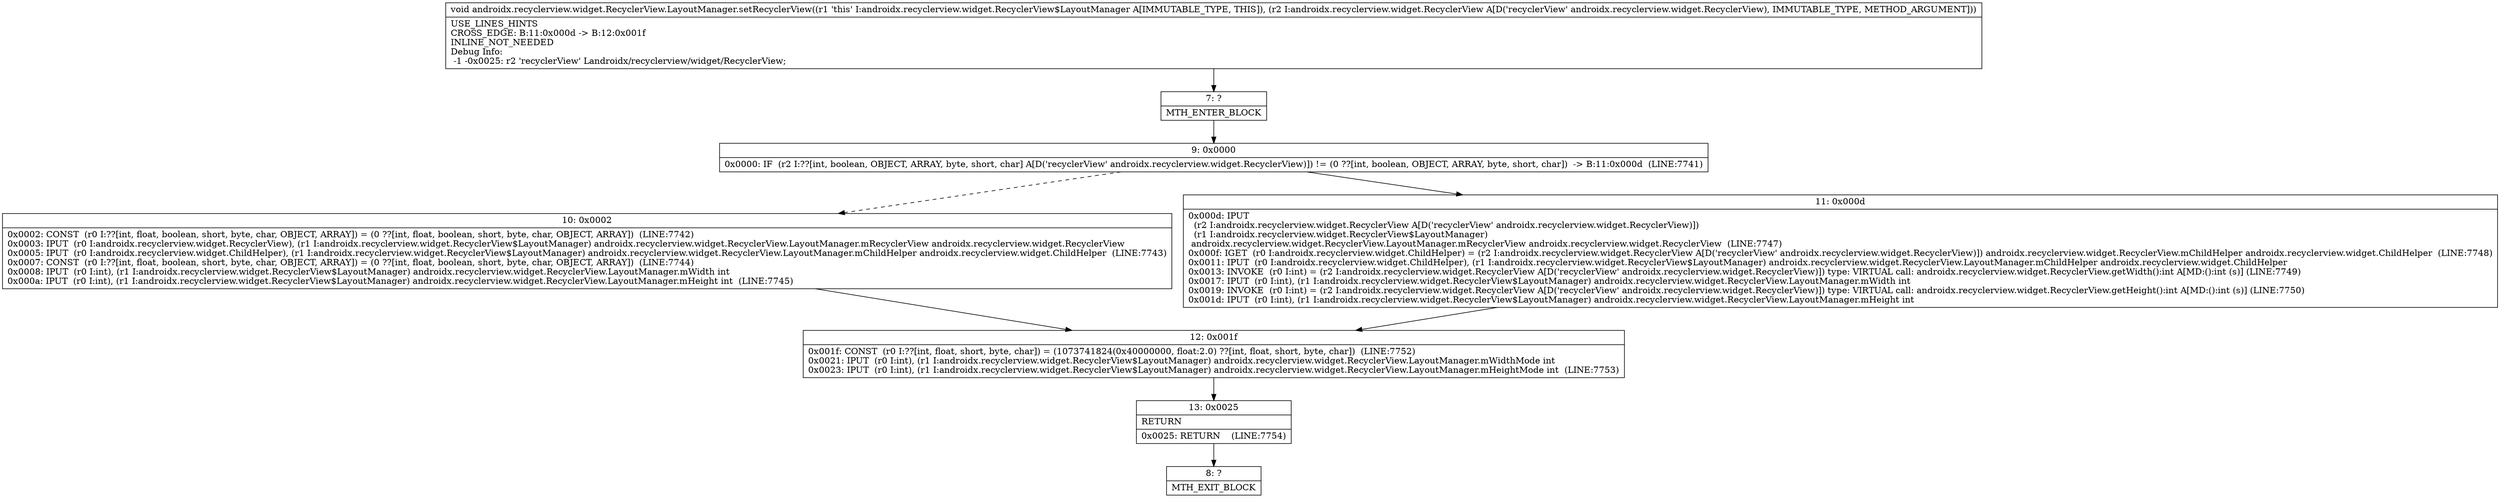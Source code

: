 digraph "CFG forandroidx.recyclerview.widget.RecyclerView.LayoutManager.setRecyclerView(Landroidx\/recyclerview\/widget\/RecyclerView;)V" {
Node_7 [shape=record,label="{7\:\ ?|MTH_ENTER_BLOCK\l}"];
Node_9 [shape=record,label="{9\:\ 0x0000|0x0000: IF  (r2 I:??[int, boolean, OBJECT, ARRAY, byte, short, char] A[D('recyclerView' androidx.recyclerview.widget.RecyclerView)]) != (0 ??[int, boolean, OBJECT, ARRAY, byte, short, char])  \-\> B:11:0x000d  (LINE:7741)\l}"];
Node_10 [shape=record,label="{10\:\ 0x0002|0x0002: CONST  (r0 I:??[int, float, boolean, short, byte, char, OBJECT, ARRAY]) = (0 ??[int, float, boolean, short, byte, char, OBJECT, ARRAY])  (LINE:7742)\l0x0003: IPUT  (r0 I:androidx.recyclerview.widget.RecyclerView), (r1 I:androidx.recyclerview.widget.RecyclerView$LayoutManager) androidx.recyclerview.widget.RecyclerView.LayoutManager.mRecyclerView androidx.recyclerview.widget.RecyclerView \l0x0005: IPUT  (r0 I:androidx.recyclerview.widget.ChildHelper), (r1 I:androidx.recyclerview.widget.RecyclerView$LayoutManager) androidx.recyclerview.widget.RecyclerView.LayoutManager.mChildHelper androidx.recyclerview.widget.ChildHelper  (LINE:7743)\l0x0007: CONST  (r0 I:??[int, float, boolean, short, byte, char, OBJECT, ARRAY]) = (0 ??[int, float, boolean, short, byte, char, OBJECT, ARRAY])  (LINE:7744)\l0x0008: IPUT  (r0 I:int), (r1 I:androidx.recyclerview.widget.RecyclerView$LayoutManager) androidx.recyclerview.widget.RecyclerView.LayoutManager.mWidth int \l0x000a: IPUT  (r0 I:int), (r1 I:androidx.recyclerview.widget.RecyclerView$LayoutManager) androidx.recyclerview.widget.RecyclerView.LayoutManager.mHeight int  (LINE:7745)\l}"];
Node_12 [shape=record,label="{12\:\ 0x001f|0x001f: CONST  (r0 I:??[int, float, short, byte, char]) = (1073741824(0x40000000, float:2.0) ??[int, float, short, byte, char])  (LINE:7752)\l0x0021: IPUT  (r0 I:int), (r1 I:androidx.recyclerview.widget.RecyclerView$LayoutManager) androidx.recyclerview.widget.RecyclerView.LayoutManager.mWidthMode int \l0x0023: IPUT  (r0 I:int), (r1 I:androidx.recyclerview.widget.RecyclerView$LayoutManager) androidx.recyclerview.widget.RecyclerView.LayoutManager.mHeightMode int  (LINE:7753)\l}"];
Node_13 [shape=record,label="{13\:\ 0x0025|RETURN\l|0x0025: RETURN    (LINE:7754)\l}"];
Node_8 [shape=record,label="{8\:\ ?|MTH_EXIT_BLOCK\l}"];
Node_11 [shape=record,label="{11\:\ 0x000d|0x000d: IPUT  \l  (r2 I:androidx.recyclerview.widget.RecyclerView A[D('recyclerView' androidx.recyclerview.widget.RecyclerView)])\l  (r1 I:androidx.recyclerview.widget.RecyclerView$LayoutManager)\l androidx.recyclerview.widget.RecyclerView.LayoutManager.mRecyclerView androidx.recyclerview.widget.RecyclerView  (LINE:7747)\l0x000f: IGET  (r0 I:androidx.recyclerview.widget.ChildHelper) = (r2 I:androidx.recyclerview.widget.RecyclerView A[D('recyclerView' androidx.recyclerview.widget.RecyclerView)]) androidx.recyclerview.widget.RecyclerView.mChildHelper androidx.recyclerview.widget.ChildHelper  (LINE:7748)\l0x0011: IPUT  (r0 I:androidx.recyclerview.widget.ChildHelper), (r1 I:androidx.recyclerview.widget.RecyclerView$LayoutManager) androidx.recyclerview.widget.RecyclerView.LayoutManager.mChildHelper androidx.recyclerview.widget.ChildHelper \l0x0013: INVOKE  (r0 I:int) = (r2 I:androidx.recyclerview.widget.RecyclerView A[D('recyclerView' androidx.recyclerview.widget.RecyclerView)]) type: VIRTUAL call: androidx.recyclerview.widget.RecyclerView.getWidth():int A[MD:():int (s)] (LINE:7749)\l0x0017: IPUT  (r0 I:int), (r1 I:androidx.recyclerview.widget.RecyclerView$LayoutManager) androidx.recyclerview.widget.RecyclerView.LayoutManager.mWidth int \l0x0019: INVOKE  (r0 I:int) = (r2 I:androidx.recyclerview.widget.RecyclerView A[D('recyclerView' androidx.recyclerview.widget.RecyclerView)]) type: VIRTUAL call: androidx.recyclerview.widget.RecyclerView.getHeight():int A[MD:():int (s)] (LINE:7750)\l0x001d: IPUT  (r0 I:int), (r1 I:androidx.recyclerview.widget.RecyclerView$LayoutManager) androidx.recyclerview.widget.RecyclerView.LayoutManager.mHeight int \l}"];
MethodNode[shape=record,label="{void androidx.recyclerview.widget.RecyclerView.LayoutManager.setRecyclerView((r1 'this' I:androidx.recyclerview.widget.RecyclerView$LayoutManager A[IMMUTABLE_TYPE, THIS]), (r2 I:androidx.recyclerview.widget.RecyclerView A[D('recyclerView' androidx.recyclerview.widget.RecyclerView), IMMUTABLE_TYPE, METHOD_ARGUMENT]))  | USE_LINES_HINTS\lCROSS_EDGE: B:11:0x000d \-\> B:12:0x001f\lINLINE_NOT_NEEDED\lDebug Info:\l  \-1 \-0x0025: r2 'recyclerView' Landroidx\/recyclerview\/widget\/RecyclerView;\l}"];
MethodNode -> Node_7;Node_7 -> Node_9;
Node_9 -> Node_10[style=dashed];
Node_9 -> Node_11;
Node_10 -> Node_12;
Node_12 -> Node_13;
Node_13 -> Node_8;
Node_11 -> Node_12;
}

